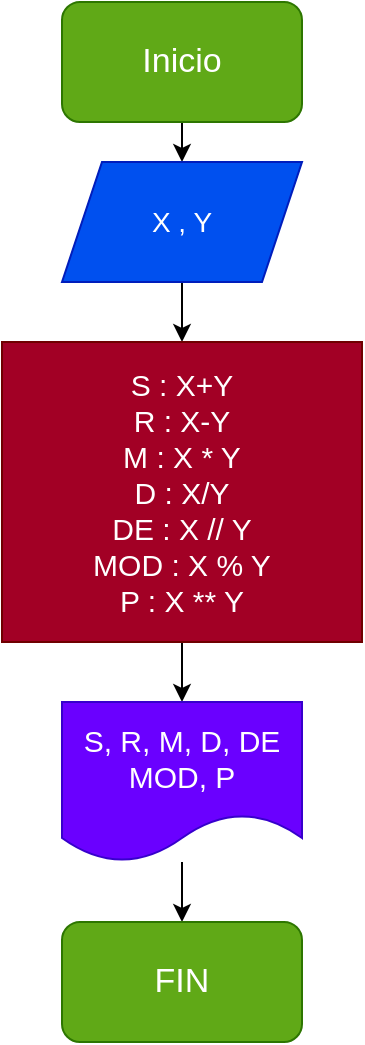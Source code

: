 <mxfile>
    <diagram id="DCk2_kTO-tZwdwr6rNhV" name="Página-1">
        <mxGraphModel dx="630" dy="411" grid="1" gridSize="10" guides="1" tooltips="1" connect="1" arrows="1" fold="1" page="1" pageScale="1" pageWidth="827" pageHeight="1169" math="0" shadow="0">
            <root>
                <mxCell id="0"/>
                <mxCell id="1" parent="0"/>
                <mxCell id="4" value="" style="edgeStyle=none;html=1;" edge="1" parent="1" source="2" target="3">
                    <mxGeometry relative="1" as="geometry"/>
                </mxCell>
                <mxCell id="2" value="Inicio" style="rounded=1;whiteSpace=wrap;html=1;fontSize=17;fillColor=#60a917;fontColor=#ffffff;strokeColor=#2D7600;" vertex="1" parent="1">
                    <mxGeometry x="250" y="20" width="120" height="60" as="geometry"/>
                </mxCell>
                <mxCell id="7" value="" style="edgeStyle=none;html=1;fontSize=17;" edge="1" parent="1" source="3" target="5">
                    <mxGeometry relative="1" as="geometry"/>
                </mxCell>
                <mxCell id="3" value="X , Y" style="shape=parallelogram;perimeter=parallelogramPerimeter;whiteSpace=wrap;html=1;fixedSize=1;fontSize=14;fillColor=#0050ef;fontColor=#ffffff;strokeColor=#001DBC;" vertex="1" parent="1">
                    <mxGeometry x="250" y="100" width="120" height="60" as="geometry"/>
                </mxCell>
                <mxCell id="9" value="" style="edgeStyle=none;html=1;fontSize=17;" edge="1" parent="1" source="5" target="8">
                    <mxGeometry relative="1" as="geometry"/>
                </mxCell>
                <mxCell id="5" value="S : X+Y&lt;br style=&quot;font-size: 15px;&quot;&gt;R : X-Y&lt;br style=&quot;font-size: 15px;&quot;&gt;M : X * Y&lt;br style=&quot;font-size: 15px;&quot;&gt;D : X/Y&lt;br style=&quot;font-size: 15px;&quot;&gt;DE : X // Y&lt;br style=&quot;font-size: 15px;&quot;&gt;MOD : X % Y&lt;br style=&quot;font-size: 15px;&quot;&gt;P : X ** Y" style="rounded=0;whiteSpace=wrap;html=1;fontSize=15;fillColor=#a20025;fontColor=#ffffff;strokeColor=#6F0000;" vertex="1" parent="1">
                    <mxGeometry x="220" y="190" width="180" height="150" as="geometry"/>
                </mxCell>
                <mxCell id="11" value="" style="edgeStyle=none;html=1;fontSize=17;" edge="1" parent="1" source="8" target="10">
                    <mxGeometry relative="1" as="geometry"/>
                </mxCell>
                <mxCell id="8" value="S, R, M, D, DE&lt;br style=&quot;font-size: 15px;&quot;&gt;MOD, P" style="shape=document;whiteSpace=wrap;html=1;boundedLbl=1;fontSize=15;fillColor=#6a00ff;fontColor=#ffffff;strokeColor=#3700CC;" vertex="1" parent="1">
                    <mxGeometry x="250" y="370" width="120" height="80" as="geometry"/>
                </mxCell>
                <mxCell id="10" value="FIN" style="rounded=1;whiteSpace=wrap;html=1;fontSize=17;fillColor=#60a917;fontColor=#ffffff;strokeColor=#2D7600;" vertex="1" parent="1">
                    <mxGeometry x="250" y="480" width="120" height="60" as="geometry"/>
                </mxCell>
            </root>
        </mxGraphModel>
    </diagram>
</mxfile>